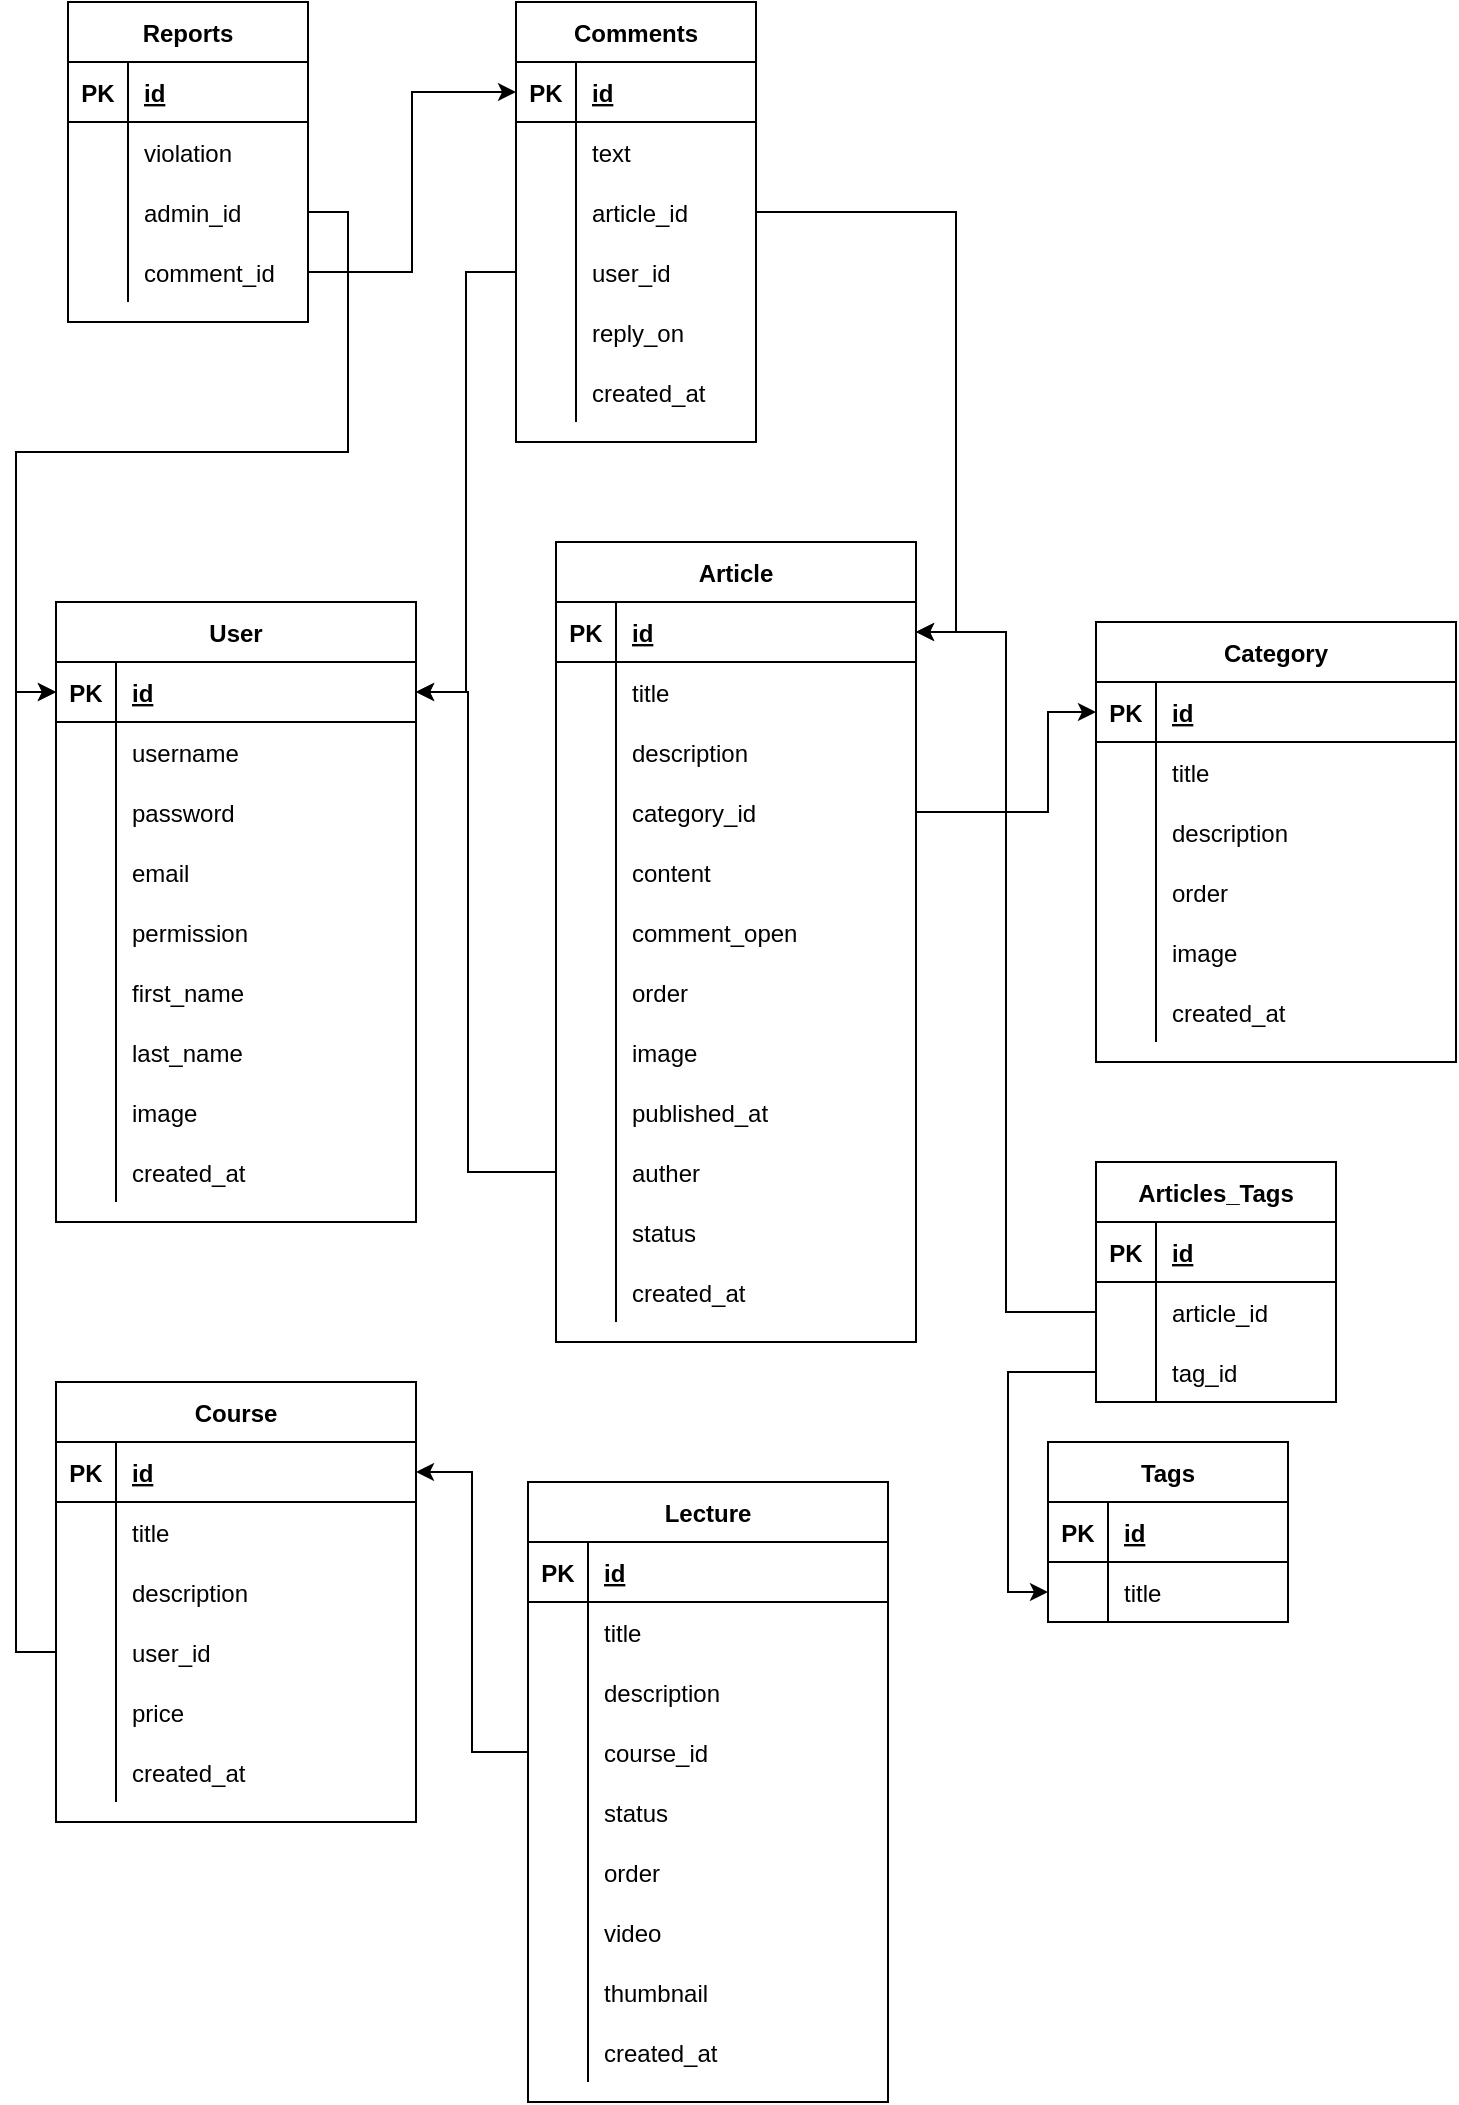<mxfile version="21.7.5" type="device">
  <diagram id="C5RBs43oDa-KdzZeNtuy" name="Page-1">
    <mxGraphModel dx="954" dy="664" grid="1" gridSize="10" guides="1" tooltips="1" connect="1" arrows="1" fold="1" page="1" pageScale="1" pageWidth="827" pageHeight="1169" math="0" shadow="0">
      <root>
        <mxCell id="WIyWlLk6GJQsqaUBKTNV-0" />
        <mxCell id="WIyWlLk6GJQsqaUBKTNV-1" parent="WIyWlLk6GJQsqaUBKTNV-0" />
        <mxCell id="ocmxEPh-6VfnOoYTXKe4-0" value="User" style="shape=table;startSize=30;container=1;collapsible=1;childLayout=tableLayout;fixedRows=1;rowLines=0;fontStyle=1;align=center;resizeLast=1;" parent="WIyWlLk6GJQsqaUBKTNV-1" vertex="1">
          <mxGeometry x="64" y="360" width="180" height="310" as="geometry" />
        </mxCell>
        <mxCell id="ocmxEPh-6VfnOoYTXKe4-1" value="" style="shape=partialRectangle;collapsible=0;dropTarget=0;pointerEvents=0;fillColor=none;points=[[0,0.5],[1,0.5]];portConstraint=eastwest;top=0;left=0;right=0;bottom=1;" parent="ocmxEPh-6VfnOoYTXKe4-0" vertex="1">
          <mxGeometry y="30" width="180" height="30" as="geometry" />
        </mxCell>
        <mxCell id="ocmxEPh-6VfnOoYTXKe4-2" value="PK" style="shape=partialRectangle;overflow=hidden;connectable=0;fillColor=none;top=0;left=0;bottom=0;right=0;fontStyle=1;" parent="ocmxEPh-6VfnOoYTXKe4-1" vertex="1">
          <mxGeometry width="30" height="30" as="geometry">
            <mxRectangle width="30" height="30" as="alternateBounds" />
          </mxGeometry>
        </mxCell>
        <mxCell id="ocmxEPh-6VfnOoYTXKe4-3" value="id" style="shape=partialRectangle;overflow=hidden;connectable=0;fillColor=none;top=0;left=0;bottom=0;right=0;align=left;spacingLeft=6;fontStyle=5;" parent="ocmxEPh-6VfnOoYTXKe4-1" vertex="1">
          <mxGeometry x="30" width="150" height="30" as="geometry">
            <mxRectangle width="150" height="30" as="alternateBounds" />
          </mxGeometry>
        </mxCell>
        <mxCell id="ocmxEPh-6VfnOoYTXKe4-4" value="" style="shape=partialRectangle;collapsible=0;dropTarget=0;pointerEvents=0;fillColor=none;points=[[0,0.5],[1,0.5]];portConstraint=eastwest;top=0;left=0;right=0;bottom=0;" parent="ocmxEPh-6VfnOoYTXKe4-0" vertex="1">
          <mxGeometry y="60" width="180" height="30" as="geometry" />
        </mxCell>
        <mxCell id="ocmxEPh-6VfnOoYTXKe4-5" value="" style="shape=partialRectangle;overflow=hidden;connectable=0;fillColor=none;top=0;left=0;bottom=0;right=0;" parent="ocmxEPh-6VfnOoYTXKe4-4" vertex="1">
          <mxGeometry width="30" height="30" as="geometry">
            <mxRectangle width="30" height="30" as="alternateBounds" />
          </mxGeometry>
        </mxCell>
        <mxCell id="ocmxEPh-6VfnOoYTXKe4-6" value="username    " style="shape=partialRectangle;overflow=hidden;connectable=0;fillColor=none;top=0;left=0;bottom=0;right=0;align=left;spacingLeft=6;" parent="ocmxEPh-6VfnOoYTXKe4-4" vertex="1">
          <mxGeometry x="30" width="150" height="30" as="geometry">
            <mxRectangle width="150" height="30" as="alternateBounds" />
          </mxGeometry>
        </mxCell>
        <mxCell id="ocmxEPh-6VfnOoYTXKe4-7" value="" style="shape=partialRectangle;collapsible=0;dropTarget=0;pointerEvents=0;fillColor=none;points=[[0,0.5],[1,0.5]];portConstraint=eastwest;top=0;left=0;right=0;bottom=0;" parent="ocmxEPh-6VfnOoYTXKe4-0" vertex="1">
          <mxGeometry y="90" width="180" height="30" as="geometry" />
        </mxCell>
        <mxCell id="ocmxEPh-6VfnOoYTXKe4-8" value="" style="shape=partialRectangle;overflow=hidden;connectable=0;fillColor=none;top=0;left=0;bottom=0;right=0;" parent="ocmxEPh-6VfnOoYTXKe4-7" vertex="1">
          <mxGeometry width="30" height="30" as="geometry">
            <mxRectangle width="30" height="30" as="alternateBounds" />
          </mxGeometry>
        </mxCell>
        <mxCell id="ocmxEPh-6VfnOoYTXKe4-9" value="password" style="shape=partialRectangle;overflow=hidden;connectable=0;fillColor=none;top=0;left=0;bottom=0;right=0;align=left;spacingLeft=6;" parent="ocmxEPh-6VfnOoYTXKe4-7" vertex="1">
          <mxGeometry x="30" width="150" height="30" as="geometry">
            <mxRectangle width="150" height="30" as="alternateBounds" />
          </mxGeometry>
        </mxCell>
        <mxCell id="ocmxEPh-6VfnOoYTXKe4-10" value="" style="shape=partialRectangle;collapsible=0;dropTarget=0;pointerEvents=0;fillColor=none;points=[[0,0.5],[1,0.5]];portConstraint=eastwest;top=0;left=0;right=0;bottom=0;" parent="ocmxEPh-6VfnOoYTXKe4-0" vertex="1">
          <mxGeometry y="120" width="180" height="30" as="geometry" />
        </mxCell>
        <mxCell id="ocmxEPh-6VfnOoYTXKe4-11" value="" style="shape=partialRectangle;overflow=hidden;connectable=0;fillColor=none;top=0;left=0;bottom=0;right=0;" parent="ocmxEPh-6VfnOoYTXKe4-10" vertex="1">
          <mxGeometry width="30" height="30" as="geometry">
            <mxRectangle width="30" height="30" as="alternateBounds" />
          </mxGeometry>
        </mxCell>
        <mxCell id="ocmxEPh-6VfnOoYTXKe4-12" value="email" style="shape=partialRectangle;overflow=hidden;connectable=0;fillColor=none;top=0;left=0;bottom=0;right=0;align=left;spacingLeft=6;" parent="ocmxEPh-6VfnOoYTXKe4-10" vertex="1">
          <mxGeometry x="30" width="150" height="30" as="geometry">
            <mxRectangle width="150" height="30" as="alternateBounds" />
          </mxGeometry>
        </mxCell>
        <mxCell id="ocmxEPh-6VfnOoYTXKe4-13" value="" style="shape=partialRectangle;collapsible=0;dropTarget=0;pointerEvents=0;fillColor=none;points=[[0,0.5],[1,0.5]];portConstraint=eastwest;top=0;left=0;right=0;bottom=0;" parent="ocmxEPh-6VfnOoYTXKe4-0" vertex="1">
          <mxGeometry y="150" width="180" height="30" as="geometry" />
        </mxCell>
        <mxCell id="ocmxEPh-6VfnOoYTXKe4-14" value="" style="shape=partialRectangle;overflow=hidden;connectable=0;fillColor=none;top=0;left=0;bottom=0;right=0;" parent="ocmxEPh-6VfnOoYTXKe4-13" vertex="1">
          <mxGeometry width="30" height="30" as="geometry">
            <mxRectangle width="30" height="30" as="alternateBounds" />
          </mxGeometry>
        </mxCell>
        <mxCell id="ocmxEPh-6VfnOoYTXKe4-15" value="permission" style="shape=partialRectangle;overflow=hidden;connectable=0;fillColor=none;top=0;left=0;bottom=0;right=0;align=left;spacingLeft=6;" parent="ocmxEPh-6VfnOoYTXKe4-13" vertex="1">
          <mxGeometry x="30" width="150" height="30" as="geometry">
            <mxRectangle width="150" height="30" as="alternateBounds" />
          </mxGeometry>
        </mxCell>
        <mxCell id="ocmxEPh-6VfnOoYTXKe4-16" value="" style="shape=partialRectangle;collapsible=0;dropTarget=0;pointerEvents=0;fillColor=none;points=[[0,0.5],[1,0.5]];portConstraint=eastwest;top=0;left=0;right=0;bottom=0;" parent="ocmxEPh-6VfnOoYTXKe4-0" vertex="1">
          <mxGeometry y="180" width="180" height="30" as="geometry" />
        </mxCell>
        <mxCell id="ocmxEPh-6VfnOoYTXKe4-17" value="" style="shape=partialRectangle;overflow=hidden;connectable=0;fillColor=none;top=0;left=0;bottom=0;right=0;" parent="ocmxEPh-6VfnOoYTXKe4-16" vertex="1">
          <mxGeometry width="30" height="30" as="geometry">
            <mxRectangle width="30" height="30" as="alternateBounds" />
          </mxGeometry>
        </mxCell>
        <mxCell id="ocmxEPh-6VfnOoYTXKe4-18" value="first_name   " style="shape=partialRectangle;overflow=hidden;connectable=0;fillColor=none;top=0;left=0;bottom=0;right=0;align=left;spacingLeft=6;" parent="ocmxEPh-6VfnOoYTXKe4-16" vertex="1">
          <mxGeometry x="30" width="150" height="30" as="geometry">
            <mxRectangle width="150" height="30" as="alternateBounds" />
          </mxGeometry>
        </mxCell>
        <mxCell id="ocmxEPh-6VfnOoYTXKe4-19" value="" style="shape=partialRectangle;collapsible=0;dropTarget=0;pointerEvents=0;fillColor=none;points=[[0,0.5],[1,0.5]];portConstraint=eastwest;top=0;left=0;right=0;bottom=0;" parent="ocmxEPh-6VfnOoYTXKe4-0" vertex="1">
          <mxGeometry y="210" width="180" height="30" as="geometry" />
        </mxCell>
        <mxCell id="ocmxEPh-6VfnOoYTXKe4-20" value="" style="shape=partialRectangle;overflow=hidden;connectable=0;fillColor=none;top=0;left=0;bottom=0;right=0;" parent="ocmxEPh-6VfnOoYTXKe4-19" vertex="1">
          <mxGeometry width="30" height="30" as="geometry">
            <mxRectangle width="30" height="30" as="alternateBounds" />
          </mxGeometry>
        </mxCell>
        <mxCell id="ocmxEPh-6VfnOoYTXKe4-21" value="last_name" style="shape=partialRectangle;overflow=hidden;connectable=0;fillColor=none;top=0;left=0;bottom=0;right=0;align=left;spacingLeft=6;" parent="ocmxEPh-6VfnOoYTXKe4-19" vertex="1">
          <mxGeometry x="30" width="150" height="30" as="geometry">
            <mxRectangle width="150" height="30" as="alternateBounds" />
          </mxGeometry>
        </mxCell>
        <mxCell id="ocmxEPh-6VfnOoYTXKe4-22" value="" style="shape=partialRectangle;collapsible=0;dropTarget=0;pointerEvents=0;fillColor=none;points=[[0,0.5],[1,0.5]];portConstraint=eastwest;top=0;left=0;right=0;bottom=0;" parent="ocmxEPh-6VfnOoYTXKe4-0" vertex="1">
          <mxGeometry y="240" width="180" height="30" as="geometry" />
        </mxCell>
        <mxCell id="ocmxEPh-6VfnOoYTXKe4-23" value="" style="shape=partialRectangle;overflow=hidden;connectable=0;fillColor=none;top=0;left=0;bottom=0;right=0;" parent="ocmxEPh-6VfnOoYTXKe4-22" vertex="1">
          <mxGeometry width="30" height="30" as="geometry">
            <mxRectangle width="30" height="30" as="alternateBounds" />
          </mxGeometry>
        </mxCell>
        <mxCell id="ocmxEPh-6VfnOoYTXKe4-24" value="image" style="shape=partialRectangle;overflow=hidden;connectable=0;fillColor=none;top=0;left=0;bottom=0;right=0;align=left;spacingLeft=6;" parent="ocmxEPh-6VfnOoYTXKe4-22" vertex="1">
          <mxGeometry x="30" width="150" height="30" as="geometry">
            <mxRectangle width="150" height="30" as="alternateBounds" />
          </mxGeometry>
        </mxCell>
        <mxCell id="ocmxEPh-6VfnOoYTXKe4-28" value="" style="shape=partialRectangle;collapsible=0;dropTarget=0;pointerEvents=0;fillColor=none;points=[[0,0.5],[1,0.5]];portConstraint=eastwest;top=0;left=0;right=0;bottom=0;" parent="ocmxEPh-6VfnOoYTXKe4-0" vertex="1">
          <mxGeometry y="270" width="180" height="30" as="geometry" />
        </mxCell>
        <mxCell id="ocmxEPh-6VfnOoYTXKe4-29" value="" style="shape=partialRectangle;overflow=hidden;connectable=0;fillColor=none;top=0;left=0;bottom=0;right=0;" parent="ocmxEPh-6VfnOoYTXKe4-28" vertex="1">
          <mxGeometry width="30" height="30" as="geometry">
            <mxRectangle width="30" height="30" as="alternateBounds" />
          </mxGeometry>
        </mxCell>
        <mxCell id="ocmxEPh-6VfnOoYTXKe4-30" value="created_at" style="shape=partialRectangle;overflow=hidden;connectable=0;fillColor=none;top=0;left=0;bottom=0;right=0;align=left;spacingLeft=6;" parent="ocmxEPh-6VfnOoYTXKe4-28" vertex="1">
          <mxGeometry x="30" width="150" height="30" as="geometry">
            <mxRectangle width="150" height="30" as="alternateBounds" />
          </mxGeometry>
        </mxCell>
        <mxCell id="ocmxEPh-6VfnOoYTXKe4-66" value="Article" style="shape=table;startSize=30;container=1;collapsible=1;childLayout=tableLayout;fixedRows=1;rowLines=0;fontStyle=1;align=center;resizeLast=1;" parent="WIyWlLk6GJQsqaUBKTNV-1" vertex="1">
          <mxGeometry x="314" y="330" width="180" height="400" as="geometry" />
        </mxCell>
        <mxCell id="ocmxEPh-6VfnOoYTXKe4-67" value="" style="shape=partialRectangle;collapsible=0;dropTarget=0;pointerEvents=0;fillColor=none;points=[[0,0.5],[1,0.5]];portConstraint=eastwest;top=0;left=0;right=0;bottom=1;" parent="ocmxEPh-6VfnOoYTXKe4-66" vertex="1">
          <mxGeometry y="30" width="180" height="30" as="geometry" />
        </mxCell>
        <mxCell id="ocmxEPh-6VfnOoYTXKe4-68" value="PK" style="shape=partialRectangle;overflow=hidden;connectable=0;fillColor=none;top=0;left=0;bottom=0;right=0;fontStyle=1;" parent="ocmxEPh-6VfnOoYTXKe4-67" vertex="1">
          <mxGeometry width="30" height="30" as="geometry">
            <mxRectangle width="30" height="30" as="alternateBounds" />
          </mxGeometry>
        </mxCell>
        <mxCell id="ocmxEPh-6VfnOoYTXKe4-69" value="id" style="shape=partialRectangle;overflow=hidden;connectable=0;fillColor=none;top=0;left=0;bottom=0;right=0;align=left;spacingLeft=6;fontStyle=5;" parent="ocmxEPh-6VfnOoYTXKe4-67" vertex="1">
          <mxGeometry x="30" width="150" height="30" as="geometry">
            <mxRectangle width="150" height="30" as="alternateBounds" />
          </mxGeometry>
        </mxCell>
        <mxCell id="ocmxEPh-6VfnOoYTXKe4-70" value="" style="shape=partialRectangle;collapsible=0;dropTarget=0;pointerEvents=0;fillColor=none;points=[[0,0.5],[1,0.5]];portConstraint=eastwest;top=0;left=0;right=0;bottom=0;" parent="ocmxEPh-6VfnOoYTXKe4-66" vertex="1">
          <mxGeometry y="60" width="180" height="30" as="geometry" />
        </mxCell>
        <mxCell id="ocmxEPh-6VfnOoYTXKe4-71" value="" style="shape=partialRectangle;overflow=hidden;connectable=0;fillColor=none;top=0;left=0;bottom=0;right=0;" parent="ocmxEPh-6VfnOoYTXKe4-70" vertex="1">
          <mxGeometry width="30" height="30" as="geometry">
            <mxRectangle width="30" height="30" as="alternateBounds" />
          </mxGeometry>
        </mxCell>
        <mxCell id="ocmxEPh-6VfnOoYTXKe4-72" value="title " style="shape=partialRectangle;overflow=hidden;connectable=0;fillColor=none;top=0;left=0;bottom=0;right=0;align=left;spacingLeft=6;" parent="ocmxEPh-6VfnOoYTXKe4-70" vertex="1">
          <mxGeometry x="30" width="150" height="30" as="geometry">
            <mxRectangle width="150" height="30" as="alternateBounds" />
          </mxGeometry>
        </mxCell>
        <mxCell id="ocmxEPh-6VfnOoYTXKe4-73" value="" style="shape=partialRectangle;collapsible=0;dropTarget=0;pointerEvents=0;fillColor=none;points=[[0,0.5],[1,0.5]];portConstraint=eastwest;top=0;left=0;right=0;bottom=0;" parent="ocmxEPh-6VfnOoYTXKe4-66" vertex="1">
          <mxGeometry y="90" width="180" height="30" as="geometry" />
        </mxCell>
        <mxCell id="ocmxEPh-6VfnOoYTXKe4-74" value="" style="shape=partialRectangle;overflow=hidden;connectable=0;fillColor=none;top=0;left=0;bottom=0;right=0;" parent="ocmxEPh-6VfnOoYTXKe4-73" vertex="1">
          <mxGeometry width="30" height="30" as="geometry">
            <mxRectangle width="30" height="30" as="alternateBounds" />
          </mxGeometry>
        </mxCell>
        <mxCell id="ocmxEPh-6VfnOoYTXKe4-75" value="description" style="shape=partialRectangle;overflow=hidden;connectable=0;fillColor=none;top=0;left=0;bottom=0;right=0;align=left;spacingLeft=6;" parent="ocmxEPh-6VfnOoYTXKe4-73" vertex="1">
          <mxGeometry x="30" width="150" height="30" as="geometry">
            <mxRectangle width="150" height="30" as="alternateBounds" />
          </mxGeometry>
        </mxCell>
        <mxCell id="khZKIRmxwH9NeYHd7mwo-2" value="" style="shape=partialRectangle;collapsible=0;dropTarget=0;pointerEvents=0;fillColor=none;points=[[0,0.5],[1,0.5]];portConstraint=eastwest;top=0;left=0;right=0;bottom=0;" parent="ocmxEPh-6VfnOoYTXKe4-66" vertex="1">
          <mxGeometry y="120" width="180" height="30" as="geometry" />
        </mxCell>
        <mxCell id="khZKIRmxwH9NeYHd7mwo-3" value="" style="shape=partialRectangle;overflow=hidden;connectable=0;fillColor=none;top=0;left=0;bottom=0;right=0;" parent="khZKIRmxwH9NeYHd7mwo-2" vertex="1">
          <mxGeometry width="30" height="30" as="geometry">
            <mxRectangle width="30" height="30" as="alternateBounds" />
          </mxGeometry>
        </mxCell>
        <mxCell id="khZKIRmxwH9NeYHd7mwo-4" value="category_id" style="shape=partialRectangle;overflow=hidden;connectable=0;fillColor=none;top=0;left=0;bottom=0;right=0;align=left;spacingLeft=6;" parent="khZKIRmxwH9NeYHd7mwo-2" vertex="1">
          <mxGeometry x="30" width="150" height="30" as="geometry">
            <mxRectangle width="150" height="30" as="alternateBounds" />
          </mxGeometry>
        </mxCell>
        <mxCell id="ocmxEPh-6VfnOoYTXKe4-76" value="" style="shape=partialRectangle;collapsible=0;dropTarget=0;pointerEvents=0;fillColor=none;points=[[0,0.5],[1,0.5]];portConstraint=eastwest;top=0;left=0;right=0;bottom=0;" parent="ocmxEPh-6VfnOoYTXKe4-66" vertex="1">
          <mxGeometry y="150" width="180" height="30" as="geometry" />
        </mxCell>
        <mxCell id="ocmxEPh-6VfnOoYTXKe4-77" value="" style="shape=partialRectangle;overflow=hidden;connectable=0;fillColor=none;top=0;left=0;bottom=0;right=0;" parent="ocmxEPh-6VfnOoYTXKe4-76" vertex="1">
          <mxGeometry width="30" height="30" as="geometry">
            <mxRectangle width="30" height="30" as="alternateBounds" />
          </mxGeometry>
        </mxCell>
        <mxCell id="ocmxEPh-6VfnOoYTXKe4-78" value="content" style="shape=partialRectangle;overflow=hidden;connectable=0;fillColor=none;top=0;left=0;bottom=0;right=0;align=left;spacingLeft=6;" parent="ocmxEPh-6VfnOoYTXKe4-76" vertex="1">
          <mxGeometry x="30" width="150" height="30" as="geometry">
            <mxRectangle width="150" height="30" as="alternateBounds" />
          </mxGeometry>
        </mxCell>
        <mxCell id="ocmxEPh-6VfnOoYTXKe4-79" value="" style="shape=partialRectangle;collapsible=0;dropTarget=0;pointerEvents=0;fillColor=none;points=[[0,0.5],[1,0.5]];portConstraint=eastwest;top=0;left=0;right=0;bottom=0;" parent="ocmxEPh-6VfnOoYTXKe4-66" vertex="1">
          <mxGeometry y="180" width="180" height="30" as="geometry" />
        </mxCell>
        <mxCell id="ocmxEPh-6VfnOoYTXKe4-80" value="" style="shape=partialRectangle;overflow=hidden;connectable=0;fillColor=none;top=0;left=0;bottom=0;right=0;" parent="ocmxEPh-6VfnOoYTXKe4-79" vertex="1">
          <mxGeometry width="30" height="30" as="geometry">
            <mxRectangle width="30" height="30" as="alternateBounds" />
          </mxGeometry>
        </mxCell>
        <mxCell id="ocmxEPh-6VfnOoYTXKe4-81" value="comment_open" style="shape=partialRectangle;overflow=hidden;connectable=0;fillColor=none;top=0;left=0;bottom=0;right=0;align=left;spacingLeft=6;" parent="ocmxEPh-6VfnOoYTXKe4-79" vertex="1">
          <mxGeometry x="30" width="150" height="30" as="geometry">
            <mxRectangle width="150" height="30" as="alternateBounds" />
          </mxGeometry>
        </mxCell>
        <mxCell id="ocmxEPh-6VfnOoYTXKe4-82" value="" style="shape=partialRectangle;collapsible=0;dropTarget=0;pointerEvents=0;fillColor=none;points=[[0,0.5],[1,0.5]];portConstraint=eastwest;top=0;left=0;right=0;bottom=0;" parent="ocmxEPh-6VfnOoYTXKe4-66" vertex="1">
          <mxGeometry y="210" width="180" height="30" as="geometry" />
        </mxCell>
        <mxCell id="ocmxEPh-6VfnOoYTXKe4-83" value="" style="shape=partialRectangle;overflow=hidden;connectable=0;fillColor=none;top=0;left=0;bottom=0;right=0;" parent="ocmxEPh-6VfnOoYTXKe4-82" vertex="1">
          <mxGeometry width="30" height="30" as="geometry">
            <mxRectangle width="30" height="30" as="alternateBounds" />
          </mxGeometry>
        </mxCell>
        <mxCell id="ocmxEPh-6VfnOoYTXKe4-84" value="order" style="shape=partialRectangle;overflow=hidden;connectable=0;fillColor=none;top=0;left=0;bottom=0;right=0;align=left;spacingLeft=6;" parent="ocmxEPh-6VfnOoYTXKe4-82" vertex="1">
          <mxGeometry x="30" width="150" height="30" as="geometry">
            <mxRectangle width="150" height="30" as="alternateBounds" />
          </mxGeometry>
        </mxCell>
        <mxCell id="ocmxEPh-6VfnOoYTXKe4-85" value="" style="shape=partialRectangle;collapsible=0;dropTarget=0;pointerEvents=0;fillColor=none;points=[[0,0.5],[1,0.5]];portConstraint=eastwest;top=0;left=0;right=0;bottom=0;" parent="ocmxEPh-6VfnOoYTXKe4-66" vertex="1">
          <mxGeometry y="240" width="180" height="30" as="geometry" />
        </mxCell>
        <mxCell id="ocmxEPh-6VfnOoYTXKe4-86" value="" style="shape=partialRectangle;overflow=hidden;connectable=0;fillColor=none;top=0;left=0;bottom=0;right=0;" parent="ocmxEPh-6VfnOoYTXKe4-85" vertex="1">
          <mxGeometry width="30" height="30" as="geometry">
            <mxRectangle width="30" height="30" as="alternateBounds" />
          </mxGeometry>
        </mxCell>
        <mxCell id="ocmxEPh-6VfnOoYTXKe4-87" value="image" style="shape=partialRectangle;overflow=hidden;connectable=0;fillColor=none;top=0;left=0;bottom=0;right=0;align=left;spacingLeft=6;" parent="ocmxEPh-6VfnOoYTXKe4-85" vertex="1">
          <mxGeometry x="30" width="150" height="30" as="geometry">
            <mxRectangle width="150" height="30" as="alternateBounds" />
          </mxGeometry>
        </mxCell>
        <mxCell id="ocmxEPh-6VfnOoYTXKe4-91" value="" style="shape=partialRectangle;collapsible=0;dropTarget=0;pointerEvents=0;fillColor=none;points=[[0,0.5],[1,0.5]];portConstraint=eastwest;top=0;left=0;right=0;bottom=0;" parent="ocmxEPh-6VfnOoYTXKe4-66" vertex="1">
          <mxGeometry y="270" width="180" height="30" as="geometry" />
        </mxCell>
        <mxCell id="ocmxEPh-6VfnOoYTXKe4-92" value="" style="shape=partialRectangle;overflow=hidden;connectable=0;fillColor=none;top=0;left=0;bottom=0;right=0;" parent="ocmxEPh-6VfnOoYTXKe4-91" vertex="1">
          <mxGeometry width="30" height="30" as="geometry">
            <mxRectangle width="30" height="30" as="alternateBounds" />
          </mxGeometry>
        </mxCell>
        <mxCell id="ocmxEPh-6VfnOoYTXKe4-93" value="published_at" style="shape=partialRectangle;overflow=hidden;connectable=0;fillColor=none;top=0;left=0;bottom=0;right=0;align=left;spacingLeft=6;" parent="ocmxEPh-6VfnOoYTXKe4-91" vertex="1">
          <mxGeometry x="30" width="150" height="30" as="geometry">
            <mxRectangle width="150" height="30" as="alternateBounds" />
          </mxGeometry>
        </mxCell>
        <mxCell id="cHh-lAGPoP8mlbAPha6z-3" value="" style="shape=partialRectangle;collapsible=0;dropTarget=0;pointerEvents=0;fillColor=none;points=[[0,0.5],[1,0.5]];portConstraint=eastwest;top=0;left=0;right=0;bottom=0;" parent="ocmxEPh-6VfnOoYTXKe4-66" vertex="1">
          <mxGeometry y="300" width="180" height="30" as="geometry" />
        </mxCell>
        <mxCell id="cHh-lAGPoP8mlbAPha6z-4" value="" style="shape=partialRectangle;overflow=hidden;connectable=0;fillColor=none;top=0;left=0;bottom=0;right=0;" parent="cHh-lAGPoP8mlbAPha6z-3" vertex="1">
          <mxGeometry width="30" height="30" as="geometry">
            <mxRectangle width="30" height="30" as="alternateBounds" />
          </mxGeometry>
        </mxCell>
        <mxCell id="cHh-lAGPoP8mlbAPha6z-5" value="auther" style="shape=partialRectangle;overflow=hidden;connectable=0;fillColor=none;top=0;left=0;bottom=0;right=0;align=left;spacingLeft=6;" parent="cHh-lAGPoP8mlbAPha6z-3" vertex="1">
          <mxGeometry x="30" width="150" height="30" as="geometry">
            <mxRectangle width="150" height="30" as="alternateBounds" />
          </mxGeometry>
        </mxCell>
        <mxCell id="cHh-lAGPoP8mlbAPha6z-10" value="" style="shape=partialRectangle;collapsible=0;dropTarget=0;pointerEvents=0;fillColor=none;points=[[0,0.5],[1,0.5]];portConstraint=eastwest;top=0;left=0;right=0;bottom=0;" parent="ocmxEPh-6VfnOoYTXKe4-66" vertex="1">
          <mxGeometry y="330" width="180" height="30" as="geometry" />
        </mxCell>
        <mxCell id="cHh-lAGPoP8mlbAPha6z-11" value="" style="shape=partialRectangle;overflow=hidden;connectable=0;fillColor=none;top=0;left=0;bottom=0;right=0;" parent="cHh-lAGPoP8mlbAPha6z-10" vertex="1">
          <mxGeometry width="30" height="30" as="geometry">
            <mxRectangle width="30" height="30" as="alternateBounds" />
          </mxGeometry>
        </mxCell>
        <mxCell id="cHh-lAGPoP8mlbAPha6z-12" value="status" style="shape=partialRectangle;overflow=hidden;connectable=0;fillColor=none;top=0;left=0;bottom=0;right=0;align=left;spacingLeft=6;" parent="cHh-lAGPoP8mlbAPha6z-10" vertex="1">
          <mxGeometry x="30" width="150" height="30" as="geometry">
            <mxRectangle width="150" height="30" as="alternateBounds" />
          </mxGeometry>
        </mxCell>
        <mxCell id="cHh-lAGPoP8mlbAPha6z-6" value="" style="shape=partialRectangle;collapsible=0;dropTarget=0;pointerEvents=0;fillColor=none;points=[[0,0.5],[1,0.5]];portConstraint=eastwest;top=0;left=0;right=0;bottom=0;" parent="ocmxEPh-6VfnOoYTXKe4-66" vertex="1">
          <mxGeometry y="360" width="180" height="30" as="geometry" />
        </mxCell>
        <mxCell id="cHh-lAGPoP8mlbAPha6z-7" value="" style="shape=partialRectangle;overflow=hidden;connectable=0;fillColor=none;top=0;left=0;bottom=0;right=0;" parent="cHh-lAGPoP8mlbAPha6z-6" vertex="1">
          <mxGeometry width="30" height="30" as="geometry">
            <mxRectangle width="30" height="30" as="alternateBounds" />
          </mxGeometry>
        </mxCell>
        <mxCell id="cHh-lAGPoP8mlbAPha6z-8" value="created_at" style="shape=partialRectangle;overflow=hidden;connectable=0;fillColor=none;top=0;left=0;bottom=0;right=0;align=left;spacingLeft=6;" parent="cHh-lAGPoP8mlbAPha6z-6" vertex="1">
          <mxGeometry x="30" width="150" height="30" as="geometry">
            <mxRectangle width="150" height="30" as="alternateBounds" />
          </mxGeometry>
        </mxCell>
        <mxCell id="ocmxEPh-6VfnOoYTXKe4-134" value="Category" style="shape=table;startSize=30;container=1;collapsible=1;childLayout=tableLayout;fixedRows=1;rowLines=0;fontStyle=1;align=center;resizeLast=1;" parent="WIyWlLk6GJQsqaUBKTNV-1" vertex="1">
          <mxGeometry x="584" y="370" width="180" height="220" as="geometry" />
        </mxCell>
        <mxCell id="ocmxEPh-6VfnOoYTXKe4-135" value="" style="shape=partialRectangle;collapsible=0;dropTarget=0;pointerEvents=0;fillColor=none;points=[[0,0.5],[1,0.5]];portConstraint=eastwest;top=0;left=0;right=0;bottom=1;" parent="ocmxEPh-6VfnOoYTXKe4-134" vertex="1">
          <mxGeometry y="30" width="180" height="30" as="geometry" />
        </mxCell>
        <mxCell id="ocmxEPh-6VfnOoYTXKe4-136" value="PK" style="shape=partialRectangle;overflow=hidden;connectable=0;fillColor=none;top=0;left=0;bottom=0;right=0;fontStyle=1;" parent="ocmxEPh-6VfnOoYTXKe4-135" vertex="1">
          <mxGeometry width="30" height="30" as="geometry">
            <mxRectangle width="30" height="30" as="alternateBounds" />
          </mxGeometry>
        </mxCell>
        <mxCell id="ocmxEPh-6VfnOoYTXKe4-137" value="id" style="shape=partialRectangle;overflow=hidden;connectable=0;fillColor=none;top=0;left=0;bottom=0;right=0;align=left;spacingLeft=6;fontStyle=5;" parent="ocmxEPh-6VfnOoYTXKe4-135" vertex="1">
          <mxGeometry x="30" width="150" height="30" as="geometry">
            <mxRectangle width="150" height="30" as="alternateBounds" />
          </mxGeometry>
        </mxCell>
        <mxCell id="ocmxEPh-6VfnOoYTXKe4-138" value="" style="shape=partialRectangle;collapsible=0;dropTarget=0;pointerEvents=0;fillColor=none;points=[[0,0.5],[1,0.5]];portConstraint=eastwest;top=0;left=0;right=0;bottom=0;" parent="ocmxEPh-6VfnOoYTXKe4-134" vertex="1">
          <mxGeometry y="60" width="180" height="30" as="geometry" />
        </mxCell>
        <mxCell id="ocmxEPh-6VfnOoYTXKe4-139" value="" style="shape=partialRectangle;overflow=hidden;connectable=0;fillColor=none;top=0;left=0;bottom=0;right=0;" parent="ocmxEPh-6VfnOoYTXKe4-138" vertex="1">
          <mxGeometry width="30" height="30" as="geometry">
            <mxRectangle width="30" height="30" as="alternateBounds" />
          </mxGeometry>
        </mxCell>
        <mxCell id="ocmxEPh-6VfnOoYTXKe4-140" value="title " style="shape=partialRectangle;overflow=hidden;connectable=0;fillColor=none;top=0;left=0;bottom=0;right=0;align=left;spacingLeft=6;" parent="ocmxEPh-6VfnOoYTXKe4-138" vertex="1">
          <mxGeometry x="30" width="150" height="30" as="geometry">
            <mxRectangle width="150" height="30" as="alternateBounds" />
          </mxGeometry>
        </mxCell>
        <mxCell id="ocmxEPh-6VfnOoYTXKe4-141" value="" style="shape=partialRectangle;collapsible=0;dropTarget=0;pointerEvents=0;fillColor=none;points=[[0,0.5],[1,0.5]];portConstraint=eastwest;top=0;left=0;right=0;bottom=0;" parent="ocmxEPh-6VfnOoYTXKe4-134" vertex="1">
          <mxGeometry y="90" width="180" height="30" as="geometry" />
        </mxCell>
        <mxCell id="ocmxEPh-6VfnOoYTXKe4-142" value="" style="shape=partialRectangle;overflow=hidden;connectable=0;fillColor=none;top=0;left=0;bottom=0;right=0;" parent="ocmxEPh-6VfnOoYTXKe4-141" vertex="1">
          <mxGeometry width="30" height="30" as="geometry">
            <mxRectangle width="30" height="30" as="alternateBounds" />
          </mxGeometry>
        </mxCell>
        <mxCell id="ocmxEPh-6VfnOoYTXKe4-143" value="description" style="shape=partialRectangle;overflow=hidden;connectable=0;fillColor=none;top=0;left=0;bottom=0;right=0;align=left;spacingLeft=6;" parent="ocmxEPh-6VfnOoYTXKe4-141" vertex="1">
          <mxGeometry x="30" width="150" height="30" as="geometry">
            <mxRectangle width="150" height="30" as="alternateBounds" />
          </mxGeometry>
        </mxCell>
        <mxCell id="ocmxEPh-6VfnOoYTXKe4-150" value="" style="shape=partialRectangle;collapsible=0;dropTarget=0;pointerEvents=0;fillColor=none;points=[[0,0.5],[1,0.5]];portConstraint=eastwest;top=0;left=0;right=0;bottom=0;" parent="ocmxEPh-6VfnOoYTXKe4-134" vertex="1">
          <mxGeometry y="120" width="180" height="30" as="geometry" />
        </mxCell>
        <mxCell id="ocmxEPh-6VfnOoYTXKe4-151" value="" style="shape=partialRectangle;overflow=hidden;connectable=0;fillColor=none;top=0;left=0;bottom=0;right=0;" parent="ocmxEPh-6VfnOoYTXKe4-150" vertex="1">
          <mxGeometry width="30" height="30" as="geometry">
            <mxRectangle width="30" height="30" as="alternateBounds" />
          </mxGeometry>
        </mxCell>
        <mxCell id="ocmxEPh-6VfnOoYTXKe4-152" value="order" style="shape=partialRectangle;overflow=hidden;connectable=0;fillColor=none;top=0;left=0;bottom=0;right=0;align=left;spacingLeft=6;" parent="ocmxEPh-6VfnOoYTXKe4-150" vertex="1">
          <mxGeometry x="30" width="150" height="30" as="geometry">
            <mxRectangle width="150" height="30" as="alternateBounds" />
          </mxGeometry>
        </mxCell>
        <mxCell id="ocmxEPh-6VfnOoYTXKe4-153" value="" style="shape=partialRectangle;collapsible=0;dropTarget=0;pointerEvents=0;fillColor=none;points=[[0,0.5],[1,0.5]];portConstraint=eastwest;top=0;left=0;right=0;bottom=0;" parent="ocmxEPh-6VfnOoYTXKe4-134" vertex="1">
          <mxGeometry y="150" width="180" height="30" as="geometry" />
        </mxCell>
        <mxCell id="ocmxEPh-6VfnOoYTXKe4-154" value="" style="shape=partialRectangle;overflow=hidden;connectable=0;fillColor=none;top=0;left=0;bottom=0;right=0;" parent="ocmxEPh-6VfnOoYTXKe4-153" vertex="1">
          <mxGeometry width="30" height="30" as="geometry">
            <mxRectangle width="30" height="30" as="alternateBounds" />
          </mxGeometry>
        </mxCell>
        <mxCell id="ocmxEPh-6VfnOoYTXKe4-155" value="image" style="shape=partialRectangle;overflow=hidden;connectable=0;fillColor=none;top=0;left=0;bottom=0;right=0;align=left;spacingLeft=6;" parent="ocmxEPh-6VfnOoYTXKe4-153" vertex="1">
          <mxGeometry x="30" width="150" height="30" as="geometry">
            <mxRectangle width="150" height="30" as="alternateBounds" />
          </mxGeometry>
        </mxCell>
        <mxCell id="ocmxEPh-6VfnOoYTXKe4-156" value="" style="shape=partialRectangle;collapsible=0;dropTarget=0;pointerEvents=0;fillColor=none;points=[[0,0.5],[1,0.5]];portConstraint=eastwest;top=0;left=0;right=0;bottom=0;" parent="ocmxEPh-6VfnOoYTXKe4-134" vertex="1">
          <mxGeometry y="180" width="180" height="30" as="geometry" />
        </mxCell>
        <mxCell id="ocmxEPh-6VfnOoYTXKe4-157" value="" style="shape=partialRectangle;overflow=hidden;connectable=0;fillColor=none;top=0;left=0;bottom=0;right=0;" parent="ocmxEPh-6VfnOoYTXKe4-156" vertex="1">
          <mxGeometry width="30" height="30" as="geometry">
            <mxRectangle width="30" height="30" as="alternateBounds" />
          </mxGeometry>
        </mxCell>
        <mxCell id="ocmxEPh-6VfnOoYTXKe4-158" value="created_at" style="shape=partialRectangle;overflow=hidden;connectable=0;fillColor=none;top=0;left=0;bottom=0;right=0;align=left;spacingLeft=6;" parent="ocmxEPh-6VfnOoYTXKe4-156" vertex="1">
          <mxGeometry x="30" width="150" height="30" as="geometry">
            <mxRectangle width="150" height="30" as="alternateBounds" />
          </mxGeometry>
        </mxCell>
        <mxCell id="ocmxEPh-6VfnOoYTXKe4-159" value="Tags" style="shape=table;startSize=30;container=1;collapsible=1;childLayout=tableLayout;fixedRows=1;rowLines=0;fontStyle=1;align=center;resizeLast=1;" parent="WIyWlLk6GJQsqaUBKTNV-1" vertex="1">
          <mxGeometry x="560" y="780" width="120" height="90" as="geometry" />
        </mxCell>
        <mxCell id="ocmxEPh-6VfnOoYTXKe4-160" value="" style="shape=partialRectangle;collapsible=0;dropTarget=0;pointerEvents=0;fillColor=none;points=[[0,0.5],[1,0.5]];portConstraint=eastwest;top=0;left=0;right=0;bottom=1;" parent="ocmxEPh-6VfnOoYTXKe4-159" vertex="1">
          <mxGeometry y="30" width="120" height="30" as="geometry" />
        </mxCell>
        <mxCell id="ocmxEPh-6VfnOoYTXKe4-161" value="PK" style="shape=partialRectangle;overflow=hidden;connectable=0;fillColor=none;top=0;left=0;bottom=0;right=0;fontStyle=1;" parent="ocmxEPh-6VfnOoYTXKe4-160" vertex="1">
          <mxGeometry width="30" height="30" as="geometry">
            <mxRectangle width="30" height="30" as="alternateBounds" />
          </mxGeometry>
        </mxCell>
        <mxCell id="ocmxEPh-6VfnOoYTXKe4-162" value="id" style="shape=partialRectangle;overflow=hidden;connectable=0;fillColor=none;top=0;left=0;bottom=0;right=0;align=left;spacingLeft=6;fontStyle=5;" parent="ocmxEPh-6VfnOoYTXKe4-160" vertex="1">
          <mxGeometry x="30" width="90" height="30" as="geometry">
            <mxRectangle width="90" height="30" as="alternateBounds" />
          </mxGeometry>
        </mxCell>
        <mxCell id="FgT3pTfboqDcP1y3s91o-3" value="" style="shape=partialRectangle;collapsible=0;dropTarget=0;pointerEvents=0;fillColor=none;points=[[0,0.5],[1,0.5]];portConstraint=eastwest;top=0;left=0;right=0;bottom=0;" parent="ocmxEPh-6VfnOoYTXKe4-159" vertex="1">
          <mxGeometry y="60" width="120" height="30" as="geometry" />
        </mxCell>
        <mxCell id="FgT3pTfboqDcP1y3s91o-4" value="" style="shape=partialRectangle;overflow=hidden;connectable=0;fillColor=none;top=0;left=0;bottom=0;right=0;" parent="FgT3pTfboqDcP1y3s91o-3" vertex="1">
          <mxGeometry width="30" height="30" as="geometry">
            <mxRectangle width="30" height="30" as="alternateBounds" />
          </mxGeometry>
        </mxCell>
        <mxCell id="FgT3pTfboqDcP1y3s91o-5" value="title" style="shape=partialRectangle;overflow=hidden;connectable=0;fillColor=none;top=0;left=0;bottom=0;right=0;align=left;spacingLeft=6;" parent="FgT3pTfboqDcP1y3s91o-3" vertex="1">
          <mxGeometry x="30" width="90" height="30" as="geometry">
            <mxRectangle width="90" height="30" as="alternateBounds" />
          </mxGeometry>
        </mxCell>
        <mxCell id="khZKIRmxwH9NeYHd7mwo-0" style="edgeStyle=orthogonalEdgeStyle;rounded=0;orthogonalLoop=1;jettySize=auto;html=1;exitX=0;exitY=0.5;exitDx=0;exitDy=0;entryX=1;entryY=0.5;entryDx=0;entryDy=0;" parent="WIyWlLk6GJQsqaUBKTNV-1" source="cHh-lAGPoP8mlbAPha6z-3" target="ocmxEPh-6VfnOoYTXKe4-1" edge="1">
          <mxGeometry relative="1" as="geometry">
            <Array as="points">
              <mxPoint x="270" y="645" />
              <mxPoint x="270" y="405" />
            </Array>
          </mxGeometry>
        </mxCell>
        <mxCell id="pFXv6pYXe9BxKIrOkoeA-0" value="Comments" style="shape=table;startSize=30;container=1;collapsible=1;childLayout=tableLayout;fixedRows=1;rowLines=0;fontStyle=1;align=center;resizeLast=1;" parent="WIyWlLk6GJQsqaUBKTNV-1" vertex="1">
          <mxGeometry x="294" y="60" width="120" height="220" as="geometry" />
        </mxCell>
        <mxCell id="pFXv6pYXe9BxKIrOkoeA-1" value="" style="shape=partialRectangle;collapsible=0;dropTarget=0;pointerEvents=0;fillColor=none;points=[[0,0.5],[1,0.5]];portConstraint=eastwest;top=0;left=0;right=0;bottom=1;" parent="pFXv6pYXe9BxKIrOkoeA-0" vertex="1">
          <mxGeometry y="30" width="120" height="30" as="geometry" />
        </mxCell>
        <mxCell id="pFXv6pYXe9BxKIrOkoeA-2" value="PK" style="shape=partialRectangle;overflow=hidden;connectable=0;fillColor=none;top=0;left=0;bottom=0;right=0;fontStyle=1;" parent="pFXv6pYXe9BxKIrOkoeA-1" vertex="1">
          <mxGeometry width="30" height="30" as="geometry">
            <mxRectangle width="30" height="30" as="alternateBounds" />
          </mxGeometry>
        </mxCell>
        <mxCell id="pFXv6pYXe9BxKIrOkoeA-3" value="id" style="shape=partialRectangle;overflow=hidden;connectable=0;fillColor=none;top=0;left=0;bottom=0;right=0;align=left;spacingLeft=6;fontStyle=5;" parent="pFXv6pYXe9BxKIrOkoeA-1" vertex="1">
          <mxGeometry x="30" width="90" height="30" as="geometry">
            <mxRectangle width="90" height="30" as="alternateBounds" />
          </mxGeometry>
        </mxCell>
        <mxCell id="pFXv6pYXe9BxKIrOkoeA-4" value="" style="shape=partialRectangle;collapsible=0;dropTarget=0;pointerEvents=0;fillColor=none;points=[[0,0.5],[1,0.5]];portConstraint=eastwest;top=0;left=0;right=0;bottom=0;" parent="pFXv6pYXe9BxKIrOkoeA-0" vertex="1">
          <mxGeometry y="60" width="120" height="30" as="geometry" />
        </mxCell>
        <mxCell id="pFXv6pYXe9BxKIrOkoeA-5" value="" style="shape=partialRectangle;overflow=hidden;connectable=0;fillColor=none;top=0;left=0;bottom=0;right=0;" parent="pFXv6pYXe9BxKIrOkoeA-4" vertex="1">
          <mxGeometry width="30" height="30" as="geometry">
            <mxRectangle width="30" height="30" as="alternateBounds" />
          </mxGeometry>
        </mxCell>
        <mxCell id="pFXv6pYXe9BxKIrOkoeA-6" value="text" style="shape=partialRectangle;overflow=hidden;connectable=0;fillColor=none;top=0;left=0;bottom=0;right=0;align=left;spacingLeft=6;" parent="pFXv6pYXe9BxKIrOkoeA-4" vertex="1">
          <mxGeometry x="30" width="90" height="30" as="geometry">
            <mxRectangle width="90" height="30" as="alternateBounds" />
          </mxGeometry>
        </mxCell>
        <mxCell id="pFXv6pYXe9BxKIrOkoeA-7" value="" style="shape=partialRectangle;collapsible=0;dropTarget=0;pointerEvents=0;fillColor=none;points=[[0,0.5],[1,0.5]];portConstraint=eastwest;top=0;left=0;right=0;bottom=0;" parent="pFXv6pYXe9BxKIrOkoeA-0" vertex="1">
          <mxGeometry y="90" width="120" height="30" as="geometry" />
        </mxCell>
        <mxCell id="pFXv6pYXe9BxKIrOkoeA-8" value="" style="shape=partialRectangle;overflow=hidden;connectable=0;fillColor=none;top=0;left=0;bottom=0;right=0;" parent="pFXv6pYXe9BxKIrOkoeA-7" vertex="1">
          <mxGeometry width="30" height="30" as="geometry">
            <mxRectangle width="30" height="30" as="alternateBounds" />
          </mxGeometry>
        </mxCell>
        <mxCell id="pFXv6pYXe9BxKIrOkoeA-9" value="article_id" style="shape=partialRectangle;overflow=hidden;connectable=0;fillColor=none;top=0;left=0;bottom=0;right=0;align=left;spacingLeft=6;" parent="pFXv6pYXe9BxKIrOkoeA-7" vertex="1">
          <mxGeometry x="30" width="90" height="30" as="geometry">
            <mxRectangle width="90" height="30" as="alternateBounds" />
          </mxGeometry>
        </mxCell>
        <mxCell id="pFXv6pYXe9BxKIrOkoeA-13" value="" style="shape=partialRectangle;collapsible=0;dropTarget=0;pointerEvents=0;fillColor=none;points=[[0,0.5],[1,0.5]];portConstraint=eastwest;top=0;left=0;right=0;bottom=0;" parent="pFXv6pYXe9BxKIrOkoeA-0" vertex="1">
          <mxGeometry y="120" width="120" height="30" as="geometry" />
        </mxCell>
        <mxCell id="pFXv6pYXe9BxKIrOkoeA-14" value="" style="shape=partialRectangle;overflow=hidden;connectable=0;fillColor=none;top=0;left=0;bottom=0;right=0;" parent="pFXv6pYXe9BxKIrOkoeA-13" vertex="1">
          <mxGeometry width="30" height="30" as="geometry">
            <mxRectangle width="30" height="30" as="alternateBounds" />
          </mxGeometry>
        </mxCell>
        <mxCell id="pFXv6pYXe9BxKIrOkoeA-15" value="user_id" style="shape=partialRectangle;overflow=hidden;connectable=0;fillColor=none;top=0;left=0;bottom=0;right=0;align=left;spacingLeft=6;" parent="pFXv6pYXe9BxKIrOkoeA-13" vertex="1">
          <mxGeometry x="30" width="90" height="30" as="geometry">
            <mxRectangle width="90" height="30" as="alternateBounds" />
          </mxGeometry>
        </mxCell>
        <mxCell id="pFXv6pYXe9BxKIrOkoeA-16" value="" style="shape=partialRectangle;collapsible=0;dropTarget=0;pointerEvents=0;fillColor=none;points=[[0,0.5],[1,0.5]];portConstraint=eastwest;top=0;left=0;right=0;bottom=0;" parent="pFXv6pYXe9BxKIrOkoeA-0" vertex="1">
          <mxGeometry y="150" width="120" height="30" as="geometry" />
        </mxCell>
        <mxCell id="pFXv6pYXe9BxKIrOkoeA-17" value="" style="shape=partialRectangle;overflow=hidden;connectable=0;fillColor=none;top=0;left=0;bottom=0;right=0;" parent="pFXv6pYXe9BxKIrOkoeA-16" vertex="1">
          <mxGeometry width="30" height="30" as="geometry">
            <mxRectangle width="30" height="30" as="alternateBounds" />
          </mxGeometry>
        </mxCell>
        <mxCell id="pFXv6pYXe9BxKIrOkoeA-18" value="reply_on" style="shape=partialRectangle;overflow=hidden;connectable=0;fillColor=none;top=0;left=0;bottom=0;right=0;align=left;spacingLeft=6;" parent="pFXv6pYXe9BxKIrOkoeA-16" vertex="1">
          <mxGeometry x="30" width="90" height="30" as="geometry">
            <mxRectangle width="90" height="30" as="alternateBounds" />
          </mxGeometry>
        </mxCell>
        <mxCell id="pFXv6pYXe9BxKIrOkoeA-10" value="" style="shape=partialRectangle;collapsible=0;dropTarget=0;pointerEvents=0;fillColor=none;points=[[0,0.5],[1,0.5]];portConstraint=eastwest;top=0;left=0;right=0;bottom=0;" parent="pFXv6pYXe9BxKIrOkoeA-0" vertex="1">
          <mxGeometry y="180" width="120" height="30" as="geometry" />
        </mxCell>
        <mxCell id="pFXv6pYXe9BxKIrOkoeA-11" value="" style="shape=partialRectangle;overflow=hidden;connectable=0;fillColor=none;top=0;left=0;bottom=0;right=0;" parent="pFXv6pYXe9BxKIrOkoeA-10" vertex="1">
          <mxGeometry width="30" height="30" as="geometry">
            <mxRectangle width="30" height="30" as="alternateBounds" />
          </mxGeometry>
        </mxCell>
        <mxCell id="pFXv6pYXe9BxKIrOkoeA-12" value="created_at" style="shape=partialRectangle;overflow=hidden;connectable=0;fillColor=none;top=0;left=0;bottom=0;right=0;align=left;spacingLeft=6;" parent="pFXv6pYXe9BxKIrOkoeA-10" vertex="1">
          <mxGeometry x="30" width="90" height="30" as="geometry">
            <mxRectangle width="90" height="30" as="alternateBounds" />
          </mxGeometry>
        </mxCell>
        <mxCell id="pFXv6pYXe9BxKIrOkoeA-26" style="edgeStyle=orthogonalEdgeStyle;rounded=0;orthogonalLoop=1;jettySize=auto;html=1;entryX=0;entryY=0.5;entryDx=0;entryDy=0;" parent="WIyWlLk6GJQsqaUBKTNV-1" source="khZKIRmxwH9NeYHd7mwo-2" target="ocmxEPh-6VfnOoYTXKe4-135" edge="1">
          <mxGeometry relative="1" as="geometry">
            <Array as="points">
              <mxPoint x="560" y="465" />
              <mxPoint x="560" y="415" />
            </Array>
          </mxGeometry>
        </mxCell>
        <mxCell id="pFXv6pYXe9BxKIrOkoeA-28" value="Reports" style="shape=table;startSize=30;container=1;collapsible=1;childLayout=tableLayout;fixedRows=1;rowLines=0;fontStyle=1;align=center;resizeLast=1;" parent="WIyWlLk6GJQsqaUBKTNV-1" vertex="1">
          <mxGeometry x="70" y="60" width="120" height="160" as="geometry" />
        </mxCell>
        <mxCell id="pFXv6pYXe9BxKIrOkoeA-29" value="" style="shape=partialRectangle;collapsible=0;dropTarget=0;pointerEvents=0;fillColor=none;points=[[0,0.5],[1,0.5]];portConstraint=eastwest;top=0;left=0;right=0;bottom=1;" parent="pFXv6pYXe9BxKIrOkoeA-28" vertex="1">
          <mxGeometry y="30" width="120" height="30" as="geometry" />
        </mxCell>
        <mxCell id="pFXv6pYXe9BxKIrOkoeA-30" value="PK" style="shape=partialRectangle;overflow=hidden;connectable=0;fillColor=none;top=0;left=0;bottom=0;right=0;fontStyle=1;" parent="pFXv6pYXe9BxKIrOkoeA-29" vertex="1">
          <mxGeometry width="30" height="30" as="geometry">
            <mxRectangle width="30" height="30" as="alternateBounds" />
          </mxGeometry>
        </mxCell>
        <mxCell id="pFXv6pYXe9BxKIrOkoeA-31" value="id" style="shape=partialRectangle;overflow=hidden;connectable=0;fillColor=none;top=0;left=0;bottom=0;right=0;align=left;spacingLeft=6;fontStyle=5;" parent="pFXv6pYXe9BxKIrOkoeA-29" vertex="1">
          <mxGeometry x="30" width="90" height="30" as="geometry">
            <mxRectangle width="90" height="30" as="alternateBounds" />
          </mxGeometry>
        </mxCell>
        <mxCell id="pFXv6pYXe9BxKIrOkoeA-32" value="" style="shape=partialRectangle;collapsible=0;dropTarget=0;pointerEvents=0;fillColor=none;points=[[0,0.5],[1,0.5]];portConstraint=eastwest;top=0;left=0;right=0;bottom=0;" parent="pFXv6pYXe9BxKIrOkoeA-28" vertex="1">
          <mxGeometry y="60" width="120" height="30" as="geometry" />
        </mxCell>
        <mxCell id="pFXv6pYXe9BxKIrOkoeA-33" value="" style="shape=partialRectangle;overflow=hidden;connectable=0;fillColor=none;top=0;left=0;bottom=0;right=0;" parent="pFXv6pYXe9BxKIrOkoeA-32" vertex="1">
          <mxGeometry width="30" height="30" as="geometry">
            <mxRectangle width="30" height="30" as="alternateBounds" />
          </mxGeometry>
        </mxCell>
        <mxCell id="pFXv6pYXe9BxKIrOkoeA-34" value="violation " style="shape=partialRectangle;overflow=hidden;connectable=0;fillColor=none;top=0;left=0;bottom=0;right=0;align=left;spacingLeft=6;" parent="pFXv6pYXe9BxKIrOkoeA-32" vertex="1">
          <mxGeometry x="30" width="90" height="30" as="geometry">
            <mxRectangle width="90" height="30" as="alternateBounds" />
          </mxGeometry>
        </mxCell>
        <mxCell id="pFXv6pYXe9BxKIrOkoeA-35" value="" style="shape=partialRectangle;collapsible=0;dropTarget=0;pointerEvents=0;fillColor=none;points=[[0,0.5],[1,0.5]];portConstraint=eastwest;top=0;left=0;right=0;bottom=0;" parent="pFXv6pYXe9BxKIrOkoeA-28" vertex="1">
          <mxGeometry y="90" width="120" height="30" as="geometry" />
        </mxCell>
        <mxCell id="pFXv6pYXe9BxKIrOkoeA-36" value="" style="shape=partialRectangle;overflow=hidden;connectable=0;fillColor=none;top=0;left=0;bottom=0;right=0;" parent="pFXv6pYXe9BxKIrOkoeA-35" vertex="1">
          <mxGeometry width="30" height="30" as="geometry">
            <mxRectangle width="30" height="30" as="alternateBounds" />
          </mxGeometry>
        </mxCell>
        <mxCell id="pFXv6pYXe9BxKIrOkoeA-37" value="admin_id" style="shape=partialRectangle;overflow=hidden;connectable=0;fillColor=none;top=0;left=0;bottom=0;right=0;align=left;spacingLeft=6;" parent="pFXv6pYXe9BxKIrOkoeA-35" vertex="1">
          <mxGeometry x="30" width="90" height="30" as="geometry">
            <mxRectangle width="90" height="30" as="alternateBounds" />
          </mxGeometry>
        </mxCell>
        <mxCell id="pFXv6pYXe9BxKIrOkoeA-38" value="" style="shape=partialRectangle;collapsible=0;dropTarget=0;pointerEvents=0;fillColor=none;points=[[0,0.5],[1,0.5]];portConstraint=eastwest;top=0;left=0;right=0;bottom=0;" parent="pFXv6pYXe9BxKIrOkoeA-28" vertex="1">
          <mxGeometry y="120" width="120" height="30" as="geometry" />
        </mxCell>
        <mxCell id="pFXv6pYXe9BxKIrOkoeA-39" value="" style="shape=partialRectangle;overflow=hidden;connectable=0;fillColor=none;top=0;left=0;bottom=0;right=0;" parent="pFXv6pYXe9BxKIrOkoeA-38" vertex="1">
          <mxGeometry width="30" height="30" as="geometry">
            <mxRectangle width="30" height="30" as="alternateBounds" />
          </mxGeometry>
        </mxCell>
        <mxCell id="pFXv6pYXe9BxKIrOkoeA-40" value="comment_id" style="shape=partialRectangle;overflow=hidden;connectable=0;fillColor=none;top=0;left=0;bottom=0;right=0;align=left;spacingLeft=6;" parent="pFXv6pYXe9BxKIrOkoeA-38" vertex="1">
          <mxGeometry x="30" width="90" height="30" as="geometry">
            <mxRectangle width="90" height="30" as="alternateBounds" />
          </mxGeometry>
        </mxCell>
        <mxCell id="pFXv6pYXe9BxKIrOkoeA-47" style="edgeStyle=orthogonalEdgeStyle;rounded=0;orthogonalLoop=1;jettySize=auto;html=1;entryX=0;entryY=0.5;entryDx=0;entryDy=0;" parent="WIyWlLk6GJQsqaUBKTNV-1" source="pFXv6pYXe9BxKIrOkoeA-38" target="pFXv6pYXe9BxKIrOkoeA-1" edge="1">
          <mxGeometry relative="1" as="geometry" />
        </mxCell>
        <mxCell id="pFXv6pYXe9BxKIrOkoeA-49" style="edgeStyle=orthogonalEdgeStyle;rounded=0;orthogonalLoop=1;jettySize=auto;html=1;entryX=1;entryY=0.5;entryDx=0;entryDy=0;" parent="WIyWlLk6GJQsqaUBKTNV-1" source="pFXv6pYXe9BxKIrOkoeA-7" target="ocmxEPh-6VfnOoYTXKe4-67" edge="1">
          <mxGeometry relative="1" as="geometry" />
        </mxCell>
        <mxCell id="pFXv6pYXe9BxKIrOkoeA-50" style="edgeStyle=orthogonalEdgeStyle;rounded=0;orthogonalLoop=1;jettySize=auto;html=1;entryX=1;entryY=0.5;entryDx=0;entryDy=0;" parent="WIyWlLk6GJQsqaUBKTNV-1" source="pFXv6pYXe9BxKIrOkoeA-13" target="ocmxEPh-6VfnOoYTXKe4-1" edge="1">
          <mxGeometry relative="1" as="geometry" />
        </mxCell>
        <mxCell id="pFXv6pYXe9BxKIrOkoeA-51" style="edgeStyle=orthogonalEdgeStyle;rounded=0;orthogonalLoop=1;jettySize=auto;html=1;entryX=0;entryY=0.5;entryDx=0;entryDy=0;" parent="WIyWlLk6GJQsqaUBKTNV-1" source="pFXv6pYXe9BxKIrOkoeA-35" target="ocmxEPh-6VfnOoYTXKe4-1" edge="1">
          <mxGeometry relative="1" as="geometry" />
        </mxCell>
        <mxCell id="FgT3pTfboqDcP1y3s91o-6" value="Articles_Tags" style="shape=table;startSize=30;container=1;collapsible=1;childLayout=tableLayout;fixedRows=1;rowLines=0;fontStyle=1;align=center;resizeLast=1;" parent="WIyWlLk6GJQsqaUBKTNV-1" vertex="1">
          <mxGeometry x="584" y="640" width="120" height="120" as="geometry" />
        </mxCell>
        <mxCell id="FgT3pTfboqDcP1y3s91o-7" value="" style="shape=partialRectangle;collapsible=0;dropTarget=0;pointerEvents=0;fillColor=none;points=[[0,0.5],[1,0.5]];portConstraint=eastwest;top=0;left=0;right=0;bottom=1;" parent="FgT3pTfboqDcP1y3s91o-6" vertex="1">
          <mxGeometry y="30" width="120" height="30" as="geometry" />
        </mxCell>
        <mxCell id="FgT3pTfboqDcP1y3s91o-8" value="PK" style="shape=partialRectangle;overflow=hidden;connectable=0;fillColor=none;top=0;left=0;bottom=0;right=0;fontStyle=1;" parent="FgT3pTfboqDcP1y3s91o-7" vertex="1">
          <mxGeometry width="30" height="30" as="geometry">
            <mxRectangle width="30" height="30" as="alternateBounds" />
          </mxGeometry>
        </mxCell>
        <mxCell id="FgT3pTfboqDcP1y3s91o-9" value="id" style="shape=partialRectangle;overflow=hidden;connectable=0;fillColor=none;top=0;left=0;bottom=0;right=0;align=left;spacingLeft=6;fontStyle=5;" parent="FgT3pTfboqDcP1y3s91o-7" vertex="1">
          <mxGeometry x="30" width="90" height="30" as="geometry">
            <mxRectangle width="90" height="30" as="alternateBounds" />
          </mxGeometry>
        </mxCell>
        <mxCell id="FgT3pTfboqDcP1y3s91o-10" value="" style="shape=partialRectangle;collapsible=0;dropTarget=0;pointerEvents=0;fillColor=none;points=[[0,0.5],[1,0.5]];portConstraint=eastwest;top=0;left=0;right=0;bottom=0;" parent="FgT3pTfboqDcP1y3s91o-6" vertex="1">
          <mxGeometry y="60" width="120" height="30" as="geometry" />
        </mxCell>
        <mxCell id="FgT3pTfboqDcP1y3s91o-11" value="" style="shape=partialRectangle;overflow=hidden;connectable=0;fillColor=none;top=0;left=0;bottom=0;right=0;" parent="FgT3pTfboqDcP1y3s91o-10" vertex="1">
          <mxGeometry width="30" height="30" as="geometry">
            <mxRectangle width="30" height="30" as="alternateBounds" />
          </mxGeometry>
        </mxCell>
        <mxCell id="FgT3pTfboqDcP1y3s91o-12" value="article_id" style="shape=partialRectangle;overflow=hidden;connectable=0;fillColor=none;top=0;left=0;bottom=0;right=0;align=left;spacingLeft=6;" parent="FgT3pTfboqDcP1y3s91o-10" vertex="1">
          <mxGeometry x="30" width="90" height="30" as="geometry">
            <mxRectangle width="90" height="30" as="alternateBounds" />
          </mxGeometry>
        </mxCell>
        <mxCell id="FgT3pTfboqDcP1y3s91o-13" value="" style="shape=partialRectangle;collapsible=0;dropTarget=0;pointerEvents=0;fillColor=none;points=[[0,0.5],[1,0.5]];portConstraint=eastwest;top=0;left=0;right=0;bottom=0;" parent="FgT3pTfboqDcP1y3s91o-6" vertex="1">
          <mxGeometry y="90" width="120" height="30" as="geometry" />
        </mxCell>
        <mxCell id="FgT3pTfboqDcP1y3s91o-14" value="" style="shape=partialRectangle;overflow=hidden;connectable=0;fillColor=none;top=0;left=0;bottom=0;right=0;" parent="FgT3pTfboqDcP1y3s91o-13" vertex="1">
          <mxGeometry width="30" height="30" as="geometry">
            <mxRectangle width="30" height="30" as="alternateBounds" />
          </mxGeometry>
        </mxCell>
        <mxCell id="FgT3pTfboqDcP1y3s91o-15" value="tag_id " style="shape=partialRectangle;overflow=hidden;connectable=0;fillColor=none;top=0;left=0;bottom=0;right=0;align=left;spacingLeft=6;" parent="FgT3pTfboqDcP1y3s91o-13" vertex="1">
          <mxGeometry x="30" width="90" height="30" as="geometry">
            <mxRectangle width="90" height="30" as="alternateBounds" />
          </mxGeometry>
        </mxCell>
        <mxCell id="FgT3pTfboqDcP1y3s91o-17" style="edgeStyle=orthogonalEdgeStyle;rounded=0;orthogonalLoop=1;jettySize=auto;html=1;entryX=0;entryY=0.5;entryDx=0;entryDy=0;" parent="WIyWlLk6GJQsqaUBKTNV-1" source="FgT3pTfboqDcP1y3s91o-13" target="FgT3pTfboqDcP1y3s91o-3" edge="1">
          <mxGeometry relative="1" as="geometry" />
        </mxCell>
        <mxCell id="FgT3pTfboqDcP1y3s91o-18" style="edgeStyle=orthogonalEdgeStyle;rounded=0;orthogonalLoop=1;jettySize=auto;html=1;entryX=1;entryY=0.5;entryDx=0;entryDy=0;" parent="WIyWlLk6GJQsqaUBKTNV-1" source="FgT3pTfboqDcP1y3s91o-10" target="ocmxEPh-6VfnOoYTXKe4-67" edge="1">
          <mxGeometry relative="1" as="geometry" />
        </mxCell>
        <mxCell id="WSROrlyrhdaA66YNBn0F-7" value="Course" style="shape=table;startSize=30;container=1;collapsible=1;childLayout=tableLayout;fixedRows=1;rowLines=0;fontStyle=1;align=center;resizeLast=1;" parent="WIyWlLk6GJQsqaUBKTNV-1" vertex="1">
          <mxGeometry x="64" y="750" width="180" height="220" as="geometry" />
        </mxCell>
        <mxCell id="WSROrlyrhdaA66YNBn0F-8" value="" style="shape=partialRectangle;collapsible=0;dropTarget=0;pointerEvents=0;fillColor=none;points=[[0,0.5],[1,0.5]];portConstraint=eastwest;top=0;left=0;right=0;bottom=1;" parent="WSROrlyrhdaA66YNBn0F-7" vertex="1">
          <mxGeometry y="30" width="180" height="30" as="geometry" />
        </mxCell>
        <mxCell id="WSROrlyrhdaA66YNBn0F-9" value="PK" style="shape=partialRectangle;overflow=hidden;connectable=0;fillColor=none;top=0;left=0;bottom=0;right=0;fontStyle=1;" parent="WSROrlyrhdaA66YNBn0F-8" vertex="1">
          <mxGeometry width="30" height="30" as="geometry">
            <mxRectangle width="30" height="30" as="alternateBounds" />
          </mxGeometry>
        </mxCell>
        <mxCell id="WSROrlyrhdaA66YNBn0F-10" value="id" style="shape=partialRectangle;overflow=hidden;connectable=0;fillColor=none;top=0;left=0;bottom=0;right=0;align=left;spacingLeft=6;fontStyle=5;" parent="WSROrlyrhdaA66YNBn0F-8" vertex="1">
          <mxGeometry x="30" width="150" height="30" as="geometry">
            <mxRectangle width="150" height="30" as="alternateBounds" />
          </mxGeometry>
        </mxCell>
        <mxCell id="WSROrlyrhdaA66YNBn0F-11" value="" style="shape=partialRectangle;collapsible=0;dropTarget=0;pointerEvents=0;fillColor=none;points=[[0,0.5],[1,0.5]];portConstraint=eastwest;top=0;left=0;right=0;bottom=0;" parent="WSROrlyrhdaA66YNBn0F-7" vertex="1">
          <mxGeometry y="60" width="180" height="30" as="geometry" />
        </mxCell>
        <mxCell id="WSROrlyrhdaA66YNBn0F-12" value="" style="shape=partialRectangle;overflow=hidden;connectable=0;fillColor=none;top=0;left=0;bottom=0;right=0;" parent="WSROrlyrhdaA66YNBn0F-11" vertex="1">
          <mxGeometry width="30" height="30" as="geometry">
            <mxRectangle width="30" height="30" as="alternateBounds" />
          </mxGeometry>
        </mxCell>
        <mxCell id="WSROrlyrhdaA66YNBn0F-13" value="title" style="shape=partialRectangle;overflow=hidden;connectable=0;fillColor=none;top=0;left=0;bottom=0;right=0;align=left;spacingLeft=6;" parent="WSROrlyrhdaA66YNBn0F-11" vertex="1">
          <mxGeometry x="30" width="150" height="30" as="geometry">
            <mxRectangle width="150" height="30" as="alternateBounds" />
          </mxGeometry>
        </mxCell>
        <mxCell id="WSROrlyrhdaA66YNBn0F-14" value="" style="shape=partialRectangle;collapsible=0;dropTarget=0;pointerEvents=0;fillColor=none;points=[[0,0.5],[1,0.5]];portConstraint=eastwest;top=0;left=0;right=0;bottom=0;" parent="WSROrlyrhdaA66YNBn0F-7" vertex="1">
          <mxGeometry y="90" width="180" height="30" as="geometry" />
        </mxCell>
        <mxCell id="WSROrlyrhdaA66YNBn0F-15" value="" style="shape=partialRectangle;overflow=hidden;connectable=0;fillColor=none;top=0;left=0;bottom=0;right=0;" parent="WSROrlyrhdaA66YNBn0F-14" vertex="1">
          <mxGeometry width="30" height="30" as="geometry">
            <mxRectangle width="30" height="30" as="alternateBounds" />
          </mxGeometry>
        </mxCell>
        <mxCell id="WSROrlyrhdaA66YNBn0F-16" value="description" style="shape=partialRectangle;overflow=hidden;connectable=0;fillColor=none;top=0;left=0;bottom=0;right=0;align=left;spacingLeft=6;" parent="WSROrlyrhdaA66YNBn0F-14" vertex="1">
          <mxGeometry x="30" width="150" height="30" as="geometry">
            <mxRectangle width="150" height="30" as="alternateBounds" />
          </mxGeometry>
        </mxCell>
        <mxCell id="WSROrlyrhdaA66YNBn0F-51" value="" style="shape=partialRectangle;collapsible=0;dropTarget=0;pointerEvents=0;fillColor=none;points=[[0,0.5],[1,0.5]];portConstraint=eastwest;top=0;left=0;right=0;bottom=0;" parent="WSROrlyrhdaA66YNBn0F-7" vertex="1">
          <mxGeometry y="120" width="180" height="30" as="geometry" />
        </mxCell>
        <mxCell id="WSROrlyrhdaA66YNBn0F-52" value="" style="shape=partialRectangle;overflow=hidden;connectable=0;fillColor=none;top=0;left=0;bottom=0;right=0;" parent="WSROrlyrhdaA66YNBn0F-51" vertex="1">
          <mxGeometry width="30" height="30" as="geometry">
            <mxRectangle width="30" height="30" as="alternateBounds" />
          </mxGeometry>
        </mxCell>
        <mxCell id="WSROrlyrhdaA66YNBn0F-53" value="user_id" style="shape=partialRectangle;overflow=hidden;connectable=0;fillColor=none;top=0;left=0;bottom=0;right=0;align=left;spacingLeft=6;" parent="WSROrlyrhdaA66YNBn0F-51" vertex="1">
          <mxGeometry x="30" width="150" height="30" as="geometry">
            <mxRectangle width="150" height="30" as="alternateBounds" />
          </mxGeometry>
        </mxCell>
        <mxCell id="WSROrlyrhdaA66YNBn0F-17" value="" style="shape=partialRectangle;collapsible=0;dropTarget=0;pointerEvents=0;fillColor=none;points=[[0,0.5],[1,0.5]];portConstraint=eastwest;top=0;left=0;right=0;bottom=0;" parent="WSROrlyrhdaA66YNBn0F-7" vertex="1">
          <mxGeometry y="150" width="180" height="30" as="geometry" />
        </mxCell>
        <mxCell id="WSROrlyrhdaA66YNBn0F-18" value="" style="shape=partialRectangle;overflow=hidden;connectable=0;fillColor=none;top=0;left=0;bottom=0;right=0;" parent="WSROrlyrhdaA66YNBn0F-17" vertex="1">
          <mxGeometry width="30" height="30" as="geometry">
            <mxRectangle width="30" height="30" as="alternateBounds" />
          </mxGeometry>
        </mxCell>
        <mxCell id="WSROrlyrhdaA66YNBn0F-19" value="price" style="shape=partialRectangle;overflow=hidden;connectable=0;fillColor=none;top=0;left=0;bottom=0;right=0;align=left;spacingLeft=6;" parent="WSROrlyrhdaA66YNBn0F-17" vertex="1">
          <mxGeometry x="30" width="150" height="30" as="geometry">
            <mxRectangle width="150" height="30" as="alternateBounds" />
          </mxGeometry>
        </mxCell>
        <mxCell id="WSROrlyrhdaA66YNBn0F-32" value="" style="shape=partialRectangle;collapsible=0;dropTarget=0;pointerEvents=0;fillColor=none;points=[[0,0.5],[1,0.5]];portConstraint=eastwest;top=0;left=0;right=0;bottom=0;" parent="WSROrlyrhdaA66YNBn0F-7" vertex="1">
          <mxGeometry y="180" width="180" height="30" as="geometry" />
        </mxCell>
        <mxCell id="WSROrlyrhdaA66YNBn0F-33" value="" style="shape=partialRectangle;overflow=hidden;connectable=0;fillColor=none;top=0;left=0;bottom=0;right=0;" parent="WSROrlyrhdaA66YNBn0F-32" vertex="1">
          <mxGeometry width="30" height="30" as="geometry">
            <mxRectangle width="30" height="30" as="alternateBounds" />
          </mxGeometry>
        </mxCell>
        <mxCell id="WSROrlyrhdaA66YNBn0F-34" value="created_at" style="shape=partialRectangle;overflow=hidden;connectable=0;fillColor=none;top=0;left=0;bottom=0;right=0;align=left;spacingLeft=6;" parent="WSROrlyrhdaA66YNBn0F-32" vertex="1">
          <mxGeometry x="30" width="150" height="30" as="geometry">
            <mxRectangle width="150" height="30" as="alternateBounds" />
          </mxGeometry>
        </mxCell>
        <mxCell id="WSROrlyrhdaA66YNBn0F-35" value="Lecture" style="shape=table;startSize=30;container=1;collapsible=1;childLayout=tableLayout;fixedRows=1;rowLines=0;fontStyle=1;align=center;resizeLast=1;" parent="WIyWlLk6GJQsqaUBKTNV-1" vertex="1">
          <mxGeometry x="300" y="800" width="180" height="310" as="geometry" />
        </mxCell>
        <mxCell id="WSROrlyrhdaA66YNBn0F-36" value="" style="shape=partialRectangle;collapsible=0;dropTarget=0;pointerEvents=0;fillColor=none;points=[[0,0.5],[1,0.5]];portConstraint=eastwest;top=0;left=0;right=0;bottom=1;" parent="WSROrlyrhdaA66YNBn0F-35" vertex="1">
          <mxGeometry y="30" width="180" height="30" as="geometry" />
        </mxCell>
        <mxCell id="WSROrlyrhdaA66YNBn0F-37" value="PK" style="shape=partialRectangle;overflow=hidden;connectable=0;fillColor=none;top=0;left=0;bottom=0;right=0;fontStyle=1;" parent="WSROrlyrhdaA66YNBn0F-36" vertex="1">
          <mxGeometry width="30" height="30" as="geometry">
            <mxRectangle width="30" height="30" as="alternateBounds" />
          </mxGeometry>
        </mxCell>
        <mxCell id="WSROrlyrhdaA66YNBn0F-38" value="id" style="shape=partialRectangle;overflow=hidden;connectable=0;fillColor=none;top=0;left=0;bottom=0;right=0;align=left;spacingLeft=6;fontStyle=5;" parent="WSROrlyrhdaA66YNBn0F-36" vertex="1">
          <mxGeometry x="30" width="150" height="30" as="geometry">
            <mxRectangle width="150" height="30" as="alternateBounds" />
          </mxGeometry>
        </mxCell>
        <mxCell id="WSROrlyrhdaA66YNBn0F-39" value="" style="shape=partialRectangle;collapsible=0;dropTarget=0;pointerEvents=0;fillColor=none;points=[[0,0.5],[1,0.5]];portConstraint=eastwest;top=0;left=0;right=0;bottom=0;" parent="WSROrlyrhdaA66YNBn0F-35" vertex="1">
          <mxGeometry y="60" width="180" height="30" as="geometry" />
        </mxCell>
        <mxCell id="WSROrlyrhdaA66YNBn0F-40" value="" style="shape=partialRectangle;overflow=hidden;connectable=0;fillColor=none;top=0;left=0;bottom=0;right=0;" parent="WSROrlyrhdaA66YNBn0F-39" vertex="1">
          <mxGeometry width="30" height="30" as="geometry">
            <mxRectangle width="30" height="30" as="alternateBounds" />
          </mxGeometry>
        </mxCell>
        <mxCell id="WSROrlyrhdaA66YNBn0F-41" value="title" style="shape=partialRectangle;overflow=hidden;connectable=0;fillColor=none;top=0;left=0;bottom=0;right=0;align=left;spacingLeft=6;" parent="WSROrlyrhdaA66YNBn0F-39" vertex="1">
          <mxGeometry x="30" width="150" height="30" as="geometry">
            <mxRectangle width="150" height="30" as="alternateBounds" />
          </mxGeometry>
        </mxCell>
        <mxCell id="WSROrlyrhdaA66YNBn0F-42" value="" style="shape=partialRectangle;collapsible=0;dropTarget=0;pointerEvents=0;fillColor=none;points=[[0,0.5],[1,0.5]];portConstraint=eastwest;top=0;left=0;right=0;bottom=0;" parent="WSROrlyrhdaA66YNBn0F-35" vertex="1">
          <mxGeometry y="90" width="180" height="30" as="geometry" />
        </mxCell>
        <mxCell id="WSROrlyrhdaA66YNBn0F-43" value="" style="shape=partialRectangle;overflow=hidden;connectable=0;fillColor=none;top=0;left=0;bottom=0;right=0;" parent="WSROrlyrhdaA66YNBn0F-42" vertex="1">
          <mxGeometry width="30" height="30" as="geometry">
            <mxRectangle width="30" height="30" as="alternateBounds" />
          </mxGeometry>
        </mxCell>
        <mxCell id="WSROrlyrhdaA66YNBn0F-44" value="description" style="shape=partialRectangle;overflow=hidden;connectable=0;fillColor=none;top=0;left=0;bottom=0;right=0;align=left;spacingLeft=6;" parent="WSROrlyrhdaA66YNBn0F-42" vertex="1">
          <mxGeometry x="30" width="150" height="30" as="geometry">
            <mxRectangle width="150" height="30" as="alternateBounds" />
          </mxGeometry>
        </mxCell>
        <mxCell id="WSROrlyrhdaA66YNBn0F-45" value="" style="shape=partialRectangle;collapsible=0;dropTarget=0;pointerEvents=0;fillColor=none;points=[[0,0.5],[1,0.5]];portConstraint=eastwest;top=0;left=0;right=0;bottom=0;" parent="WSROrlyrhdaA66YNBn0F-35" vertex="1">
          <mxGeometry y="120" width="180" height="30" as="geometry" />
        </mxCell>
        <mxCell id="WSROrlyrhdaA66YNBn0F-46" value="" style="shape=partialRectangle;overflow=hidden;connectable=0;fillColor=none;top=0;left=0;bottom=0;right=0;" parent="WSROrlyrhdaA66YNBn0F-45" vertex="1">
          <mxGeometry width="30" height="30" as="geometry">
            <mxRectangle width="30" height="30" as="alternateBounds" />
          </mxGeometry>
        </mxCell>
        <mxCell id="WSROrlyrhdaA66YNBn0F-47" value="course_id" style="shape=partialRectangle;overflow=hidden;connectable=0;fillColor=none;top=0;left=0;bottom=0;right=0;align=left;spacingLeft=6;" parent="WSROrlyrhdaA66YNBn0F-45" vertex="1">
          <mxGeometry x="30" width="150" height="30" as="geometry">
            <mxRectangle width="150" height="30" as="alternateBounds" />
          </mxGeometry>
        </mxCell>
        <mxCell id="WSROrlyrhdaA66YNBn0F-48" value="" style="shape=partialRectangle;collapsible=0;dropTarget=0;pointerEvents=0;fillColor=none;points=[[0,0.5],[1,0.5]];portConstraint=eastwest;top=0;left=0;right=0;bottom=0;" parent="WSROrlyrhdaA66YNBn0F-35" vertex="1">
          <mxGeometry y="150" width="180" height="30" as="geometry" />
        </mxCell>
        <mxCell id="WSROrlyrhdaA66YNBn0F-49" value="" style="shape=partialRectangle;overflow=hidden;connectable=0;fillColor=none;top=0;left=0;bottom=0;right=0;" parent="WSROrlyrhdaA66YNBn0F-48" vertex="1">
          <mxGeometry width="30" height="30" as="geometry">
            <mxRectangle width="30" height="30" as="alternateBounds" />
          </mxGeometry>
        </mxCell>
        <mxCell id="WSROrlyrhdaA66YNBn0F-50" value="status" style="shape=partialRectangle;overflow=hidden;connectable=0;fillColor=none;top=0;left=0;bottom=0;right=0;align=left;spacingLeft=6;" parent="WSROrlyrhdaA66YNBn0F-48" vertex="1">
          <mxGeometry x="30" width="150" height="30" as="geometry">
            <mxRectangle width="150" height="30" as="alternateBounds" />
          </mxGeometry>
        </mxCell>
        <mxCell id="WSROrlyrhdaA66YNBn0F-56" value="" style="shape=partialRectangle;collapsible=0;dropTarget=0;pointerEvents=0;fillColor=none;points=[[0,0.5],[1,0.5]];portConstraint=eastwest;top=0;left=0;right=0;bottom=0;" parent="WSROrlyrhdaA66YNBn0F-35" vertex="1">
          <mxGeometry y="180" width="180" height="30" as="geometry" />
        </mxCell>
        <mxCell id="WSROrlyrhdaA66YNBn0F-57" value="" style="shape=partialRectangle;overflow=hidden;connectable=0;fillColor=none;top=0;left=0;bottom=0;right=0;" parent="WSROrlyrhdaA66YNBn0F-56" vertex="1">
          <mxGeometry width="30" height="30" as="geometry">
            <mxRectangle width="30" height="30" as="alternateBounds" />
          </mxGeometry>
        </mxCell>
        <mxCell id="WSROrlyrhdaA66YNBn0F-58" value="order" style="shape=partialRectangle;overflow=hidden;connectable=0;fillColor=none;top=0;left=0;bottom=0;right=0;align=left;spacingLeft=6;" parent="WSROrlyrhdaA66YNBn0F-56" vertex="1">
          <mxGeometry x="30" width="150" height="30" as="geometry">
            <mxRectangle width="150" height="30" as="alternateBounds" />
          </mxGeometry>
        </mxCell>
        <mxCell id="WSROrlyrhdaA66YNBn0F-62" value="" style="shape=partialRectangle;collapsible=0;dropTarget=0;pointerEvents=0;fillColor=none;points=[[0,0.5],[1,0.5]];portConstraint=eastwest;top=0;left=0;right=0;bottom=0;" parent="WSROrlyrhdaA66YNBn0F-35" vertex="1">
          <mxGeometry y="210" width="180" height="30" as="geometry" />
        </mxCell>
        <mxCell id="WSROrlyrhdaA66YNBn0F-63" value="" style="shape=partialRectangle;overflow=hidden;connectable=0;fillColor=none;top=0;left=0;bottom=0;right=0;" parent="WSROrlyrhdaA66YNBn0F-62" vertex="1">
          <mxGeometry width="30" height="30" as="geometry">
            <mxRectangle width="30" height="30" as="alternateBounds" />
          </mxGeometry>
        </mxCell>
        <mxCell id="WSROrlyrhdaA66YNBn0F-64" value="video" style="shape=partialRectangle;overflow=hidden;connectable=0;fillColor=none;top=0;left=0;bottom=0;right=0;align=left;spacingLeft=6;" parent="WSROrlyrhdaA66YNBn0F-62" vertex="1">
          <mxGeometry x="30" width="150" height="30" as="geometry">
            <mxRectangle width="150" height="30" as="alternateBounds" />
          </mxGeometry>
        </mxCell>
        <mxCell id="hh8FgRDTNxZOSLidshzC-0" value="" style="shape=partialRectangle;collapsible=0;dropTarget=0;pointerEvents=0;fillColor=none;points=[[0,0.5],[1,0.5]];portConstraint=eastwest;top=0;left=0;right=0;bottom=0;" vertex="1" parent="WSROrlyrhdaA66YNBn0F-35">
          <mxGeometry y="240" width="180" height="30" as="geometry" />
        </mxCell>
        <mxCell id="hh8FgRDTNxZOSLidshzC-1" value="" style="shape=partialRectangle;overflow=hidden;connectable=0;fillColor=none;top=0;left=0;bottom=0;right=0;" vertex="1" parent="hh8FgRDTNxZOSLidshzC-0">
          <mxGeometry width="30" height="30" as="geometry">
            <mxRectangle width="30" height="30" as="alternateBounds" />
          </mxGeometry>
        </mxCell>
        <mxCell id="hh8FgRDTNxZOSLidshzC-2" value="thumbnail" style="shape=partialRectangle;overflow=hidden;connectable=0;fillColor=none;top=0;left=0;bottom=0;right=0;align=left;spacingLeft=6;" vertex="1" parent="hh8FgRDTNxZOSLidshzC-0">
          <mxGeometry x="30" width="150" height="30" as="geometry">
            <mxRectangle width="150" height="30" as="alternateBounds" />
          </mxGeometry>
        </mxCell>
        <mxCell id="WSROrlyrhdaA66YNBn0F-59" value="" style="shape=partialRectangle;collapsible=0;dropTarget=0;pointerEvents=0;fillColor=none;points=[[0,0.5],[1,0.5]];portConstraint=eastwest;top=0;left=0;right=0;bottom=0;" parent="WSROrlyrhdaA66YNBn0F-35" vertex="1">
          <mxGeometry y="270" width="180" height="30" as="geometry" />
        </mxCell>
        <mxCell id="WSROrlyrhdaA66YNBn0F-60" value="" style="shape=partialRectangle;overflow=hidden;connectable=0;fillColor=none;top=0;left=0;bottom=0;right=0;" parent="WSROrlyrhdaA66YNBn0F-59" vertex="1">
          <mxGeometry width="30" height="30" as="geometry">
            <mxRectangle width="30" height="30" as="alternateBounds" />
          </mxGeometry>
        </mxCell>
        <mxCell id="WSROrlyrhdaA66YNBn0F-61" value="created_at" style="shape=partialRectangle;overflow=hidden;connectable=0;fillColor=none;top=0;left=0;bottom=0;right=0;align=left;spacingLeft=6;" parent="WSROrlyrhdaA66YNBn0F-59" vertex="1">
          <mxGeometry x="30" width="150" height="30" as="geometry">
            <mxRectangle width="150" height="30" as="alternateBounds" />
          </mxGeometry>
        </mxCell>
        <mxCell id="WSROrlyrhdaA66YNBn0F-54" style="edgeStyle=orthogonalEdgeStyle;rounded=0;orthogonalLoop=1;jettySize=auto;html=1;entryX=0;entryY=0.5;entryDx=0;entryDy=0;" parent="WIyWlLk6GJQsqaUBKTNV-1" source="WSROrlyrhdaA66YNBn0F-51" target="ocmxEPh-6VfnOoYTXKe4-1" edge="1">
          <mxGeometry relative="1" as="geometry" />
        </mxCell>
        <mxCell id="WSROrlyrhdaA66YNBn0F-55" style="edgeStyle=orthogonalEdgeStyle;rounded=0;orthogonalLoop=1;jettySize=auto;html=1;entryX=1;entryY=0.5;entryDx=0;entryDy=0;" parent="WIyWlLk6GJQsqaUBKTNV-1" source="WSROrlyrhdaA66YNBn0F-45" target="WSROrlyrhdaA66YNBn0F-8" edge="1">
          <mxGeometry relative="1" as="geometry" />
        </mxCell>
      </root>
    </mxGraphModel>
  </diagram>
</mxfile>
